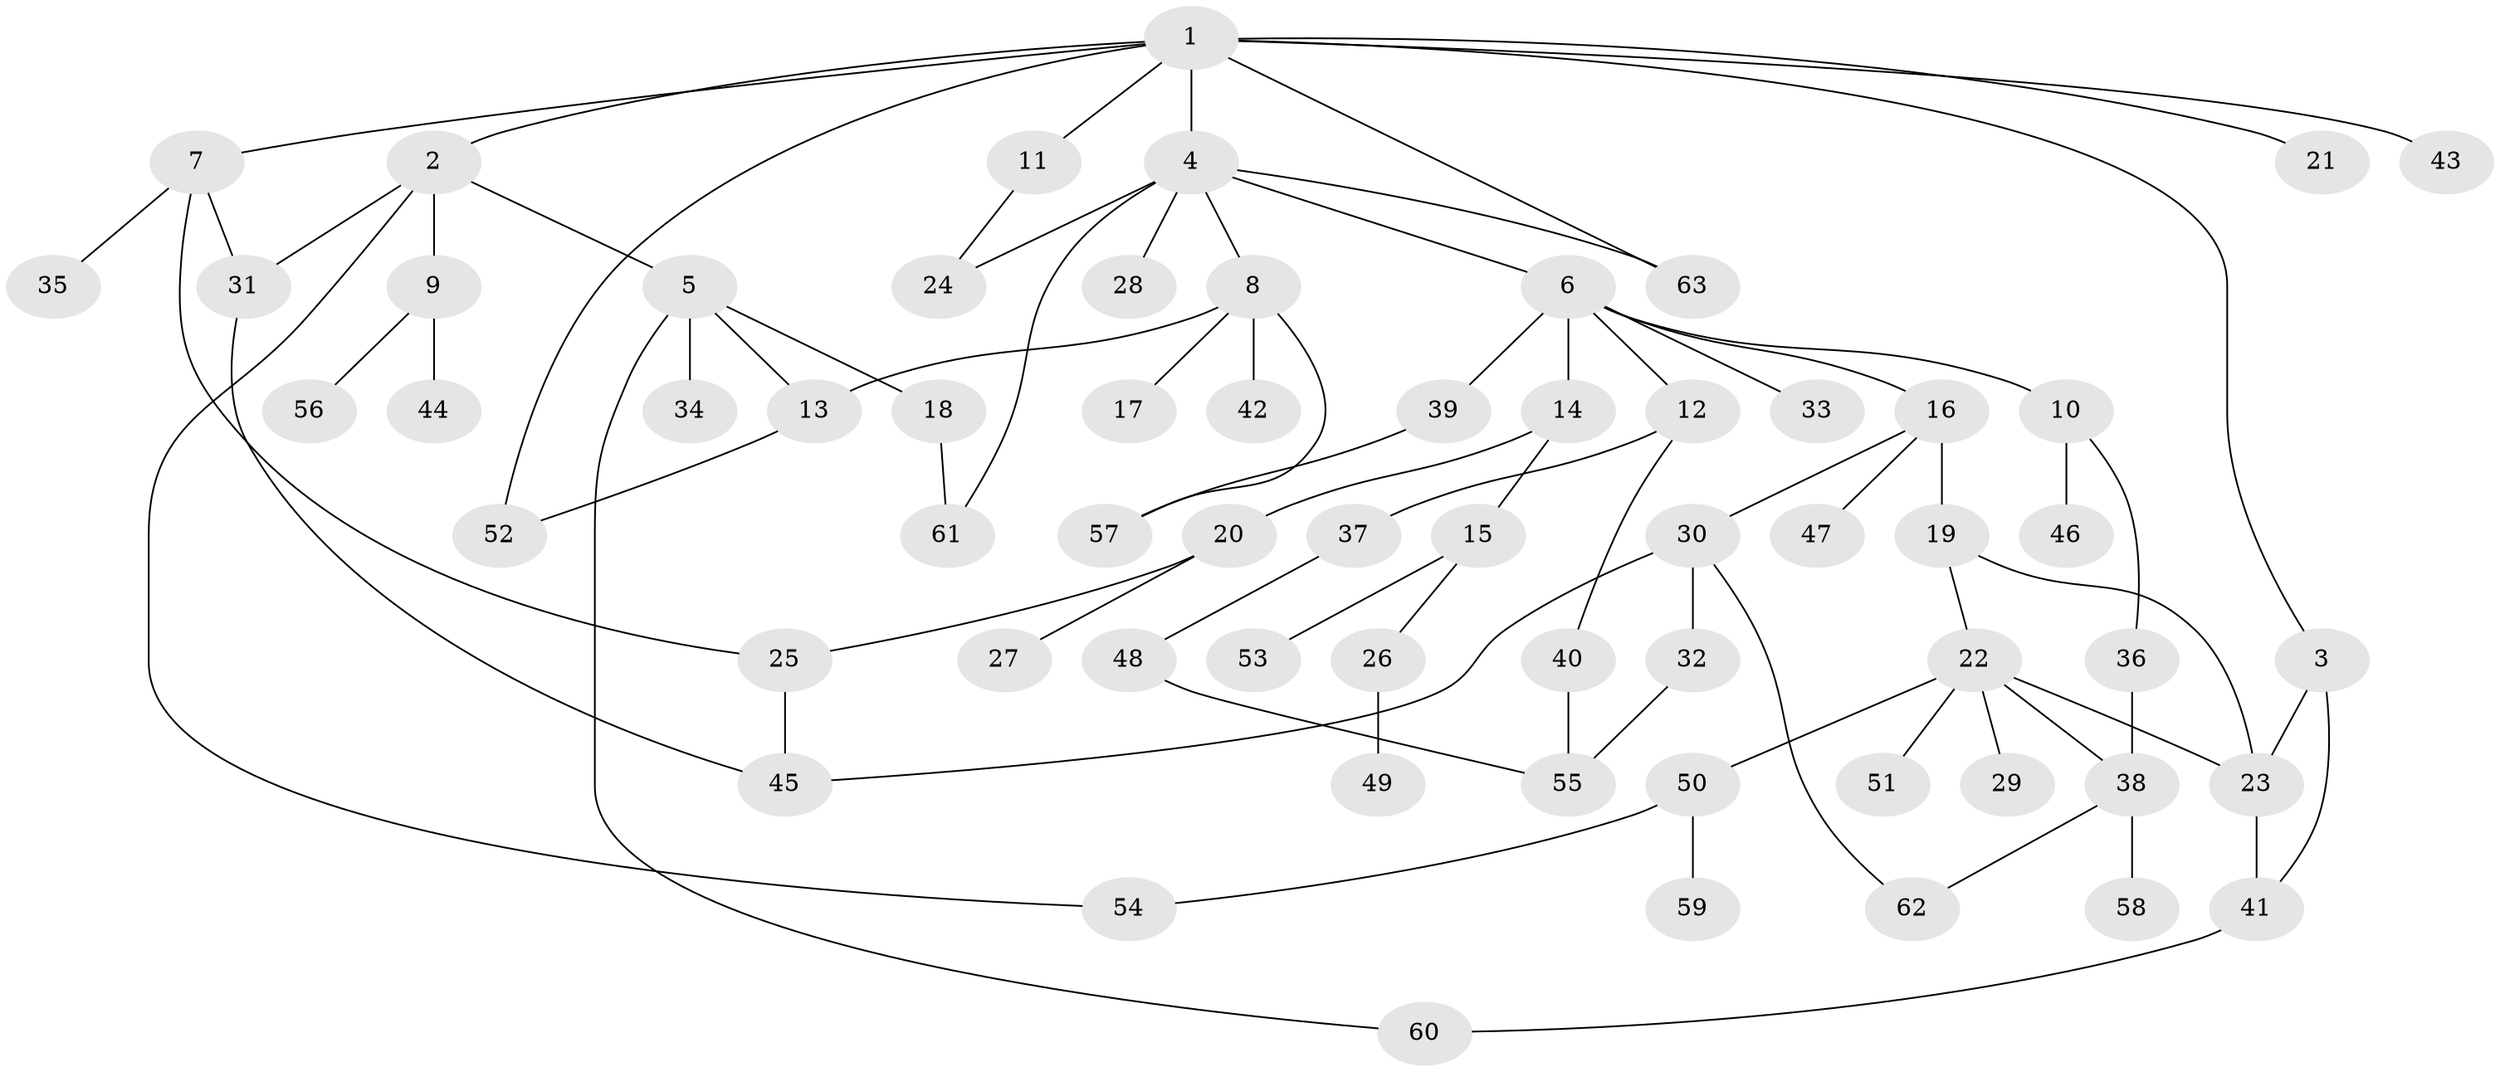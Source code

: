 // Generated by graph-tools (version 1.1) at 2025/01/03/09/25 03:01:03]
// undirected, 63 vertices, 81 edges
graph export_dot {
graph [start="1"]
  node [color=gray90,style=filled];
  1;
  2;
  3;
  4;
  5;
  6;
  7;
  8;
  9;
  10;
  11;
  12;
  13;
  14;
  15;
  16;
  17;
  18;
  19;
  20;
  21;
  22;
  23;
  24;
  25;
  26;
  27;
  28;
  29;
  30;
  31;
  32;
  33;
  34;
  35;
  36;
  37;
  38;
  39;
  40;
  41;
  42;
  43;
  44;
  45;
  46;
  47;
  48;
  49;
  50;
  51;
  52;
  53;
  54;
  55;
  56;
  57;
  58;
  59;
  60;
  61;
  62;
  63;
  1 -- 2;
  1 -- 3;
  1 -- 4;
  1 -- 7;
  1 -- 11;
  1 -- 21;
  1 -- 43;
  1 -- 52;
  1 -- 63;
  2 -- 5;
  2 -- 9;
  2 -- 54;
  2 -- 31;
  3 -- 41;
  3 -- 23;
  4 -- 6;
  4 -- 8;
  4 -- 28;
  4 -- 63;
  4 -- 61;
  4 -- 24;
  5 -- 13;
  5 -- 18;
  5 -- 34;
  5 -- 60;
  6 -- 10;
  6 -- 12;
  6 -- 14;
  6 -- 16;
  6 -- 33;
  6 -- 39;
  7 -- 31;
  7 -- 35;
  7 -- 25;
  8 -- 17;
  8 -- 42;
  8 -- 13;
  8 -- 57;
  9 -- 44;
  9 -- 56;
  10 -- 36;
  10 -- 46;
  11 -- 24;
  12 -- 37;
  12 -- 40;
  13 -- 52;
  14 -- 15;
  14 -- 20;
  15 -- 26;
  15 -- 53;
  16 -- 19;
  16 -- 30;
  16 -- 47;
  18 -- 61;
  19 -- 22;
  19 -- 23;
  20 -- 25;
  20 -- 27;
  22 -- 23;
  22 -- 29;
  22 -- 50;
  22 -- 51;
  22 -- 38;
  23 -- 41;
  25 -- 45;
  26 -- 49;
  30 -- 32;
  30 -- 62;
  30 -- 45;
  31 -- 45;
  32 -- 55;
  36 -- 38;
  37 -- 48;
  38 -- 58;
  38 -- 62;
  39 -- 57;
  40 -- 55;
  41 -- 60;
  48 -- 55;
  50 -- 54;
  50 -- 59;
}
